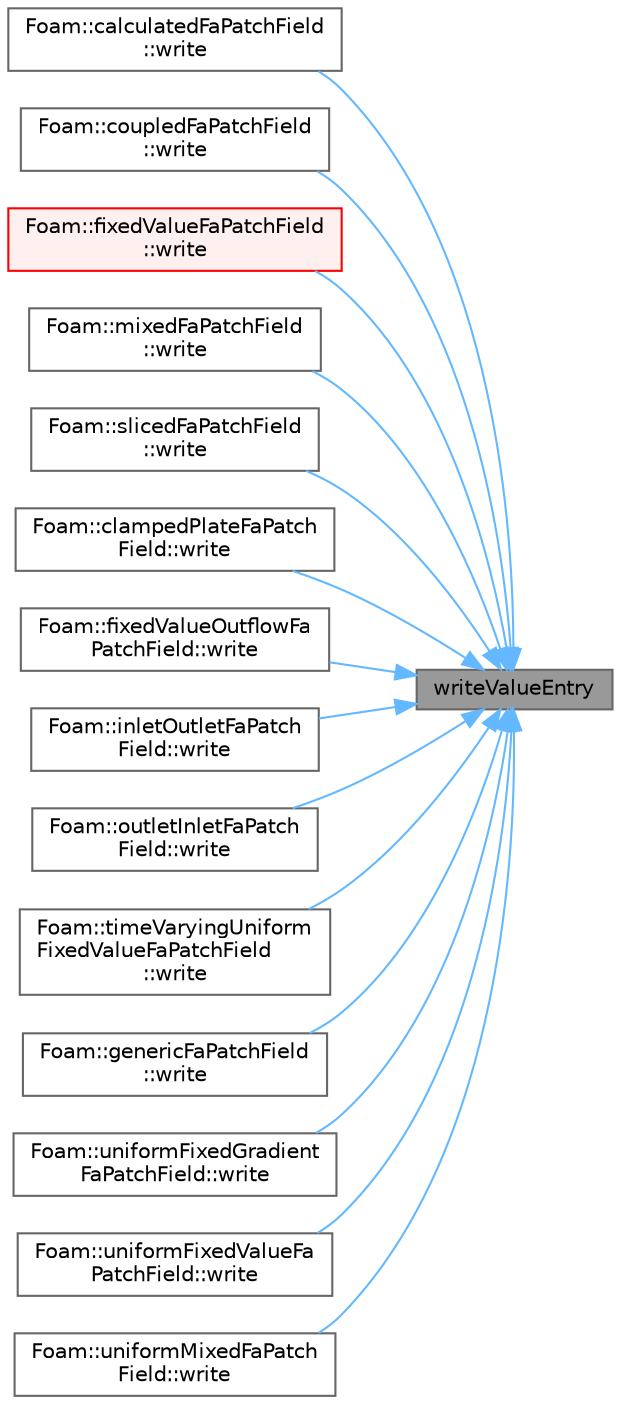 digraph "writeValueEntry"
{
 // LATEX_PDF_SIZE
  bgcolor="transparent";
  edge [fontname=Helvetica,fontsize=10,labelfontname=Helvetica,labelfontsize=10];
  node [fontname=Helvetica,fontsize=10,shape=box,height=0.2,width=0.4];
  rankdir="RL";
  Node1 [id="Node000001",label="writeValueEntry",height=0.2,width=0.4,color="gray40", fillcolor="grey60", style="filled", fontcolor="black",tooltip=" "];
  Node1 -> Node2 [id="edge1_Node000001_Node000002",dir="back",color="steelblue1",style="solid",tooltip=" "];
  Node2 [id="Node000002",label="Foam::calculatedFaPatchField\l::write",height=0.2,width=0.4,color="grey40", fillcolor="white", style="filled",URL="$classFoam_1_1calculatedFaPatchField.html#a293fdfec8bdfbd5c3913ab4c9f3454ff",tooltip=" "];
  Node1 -> Node3 [id="edge2_Node000001_Node000003",dir="back",color="steelblue1",style="solid",tooltip=" "];
  Node3 [id="Node000003",label="Foam::coupledFaPatchField\l::write",height=0.2,width=0.4,color="grey40", fillcolor="white", style="filled",URL="$classFoam_1_1coupledFaPatchField.html#a293fdfec8bdfbd5c3913ab4c9f3454ff",tooltip=" "];
  Node1 -> Node4 [id="edge3_Node000001_Node000004",dir="back",color="steelblue1",style="solid",tooltip=" "];
  Node4 [id="Node000004",label="Foam::fixedValueFaPatchField\l::write",height=0.2,width=0.4,color="red", fillcolor="#FFF0F0", style="filled",URL="$classFoam_1_1fixedValueFaPatchField.html#a293fdfec8bdfbd5c3913ab4c9f3454ff",tooltip=" "];
  Node1 -> Node6 [id="edge4_Node000001_Node000006",dir="back",color="steelblue1",style="solid",tooltip=" "];
  Node6 [id="Node000006",label="Foam::mixedFaPatchField\l::write",height=0.2,width=0.4,color="grey40", fillcolor="white", style="filled",URL="$classFoam_1_1mixedFaPatchField.html#a293fdfec8bdfbd5c3913ab4c9f3454ff",tooltip=" "];
  Node1 -> Node7 [id="edge5_Node000001_Node000007",dir="back",color="steelblue1",style="solid",tooltip=" "];
  Node7 [id="Node000007",label="Foam::slicedFaPatchField\l::write",height=0.2,width=0.4,color="grey40", fillcolor="white", style="filled",URL="$classFoam_1_1slicedFaPatchField.html#a293fdfec8bdfbd5c3913ab4c9f3454ff",tooltip=" "];
  Node1 -> Node8 [id="edge6_Node000001_Node000008",dir="back",color="steelblue1",style="solid",tooltip=" "];
  Node8 [id="Node000008",label="Foam::clampedPlateFaPatch\lField::write",height=0.2,width=0.4,color="grey40", fillcolor="white", style="filled",URL="$classFoam_1_1clampedPlateFaPatchField.html#a293fdfec8bdfbd5c3913ab4c9f3454ff",tooltip=" "];
  Node1 -> Node9 [id="edge7_Node000001_Node000009",dir="back",color="steelblue1",style="solid",tooltip=" "];
  Node9 [id="Node000009",label="Foam::fixedValueOutflowFa\lPatchField::write",height=0.2,width=0.4,color="grey40", fillcolor="white", style="filled",URL="$classFoam_1_1fixedValueOutflowFaPatchField.html#a293fdfec8bdfbd5c3913ab4c9f3454ff",tooltip=" "];
  Node1 -> Node10 [id="edge8_Node000001_Node000010",dir="back",color="steelblue1",style="solid",tooltip=" "];
  Node10 [id="Node000010",label="Foam::inletOutletFaPatch\lField::write",height=0.2,width=0.4,color="grey40", fillcolor="white", style="filled",URL="$classFoam_1_1inletOutletFaPatchField.html#a293fdfec8bdfbd5c3913ab4c9f3454ff",tooltip=" "];
  Node1 -> Node11 [id="edge9_Node000001_Node000011",dir="back",color="steelblue1",style="solid",tooltip=" "];
  Node11 [id="Node000011",label="Foam::outletInletFaPatch\lField::write",height=0.2,width=0.4,color="grey40", fillcolor="white", style="filled",URL="$classFoam_1_1outletInletFaPatchField.html#a293fdfec8bdfbd5c3913ab4c9f3454ff",tooltip=" "];
  Node1 -> Node12 [id="edge10_Node000001_Node000012",dir="back",color="steelblue1",style="solid",tooltip=" "];
  Node12 [id="Node000012",label="Foam::timeVaryingUniform\lFixedValueFaPatchField\l::write",height=0.2,width=0.4,color="grey40", fillcolor="white", style="filled",URL="$classFoam_1_1timeVaryingUniformFixedValueFaPatchField.html#a293fdfec8bdfbd5c3913ab4c9f3454ff",tooltip=" "];
  Node1 -> Node13 [id="edge11_Node000001_Node000013",dir="back",color="steelblue1",style="solid",tooltip=" "];
  Node13 [id="Node000013",label="Foam::genericFaPatchField\l::write",height=0.2,width=0.4,color="grey40", fillcolor="white", style="filled",URL="$classFoam_1_1genericFaPatchField.html#a293fdfec8bdfbd5c3913ab4c9f3454ff",tooltip=" "];
  Node1 -> Node14 [id="edge12_Node000001_Node000014",dir="back",color="steelblue1",style="solid",tooltip=" "];
  Node14 [id="Node000014",label="Foam::uniformFixedGradient\lFaPatchField::write",height=0.2,width=0.4,color="grey40", fillcolor="white", style="filled",URL="$classFoam_1_1uniformFixedGradientFaPatchField.html#a78cec3e4ecac4a89a3ad8d38f2ad21f5",tooltip=" "];
  Node1 -> Node15 [id="edge13_Node000001_Node000015",dir="back",color="steelblue1",style="solid",tooltip=" "];
  Node15 [id="Node000015",label="Foam::uniformFixedValueFa\lPatchField::write",height=0.2,width=0.4,color="grey40", fillcolor="white", style="filled",URL="$classFoam_1_1uniformFixedValueFaPatchField.html#a78cec3e4ecac4a89a3ad8d38f2ad21f5",tooltip=" "];
  Node1 -> Node16 [id="edge14_Node000001_Node000016",dir="back",color="steelblue1",style="solid",tooltip=" "];
  Node16 [id="Node000016",label="Foam::uniformMixedFaPatch\lField::write",height=0.2,width=0.4,color="grey40", fillcolor="white", style="filled",URL="$classFoam_1_1uniformMixedFaPatchField.html#a78cec3e4ecac4a89a3ad8d38f2ad21f5",tooltip=" "];
}
